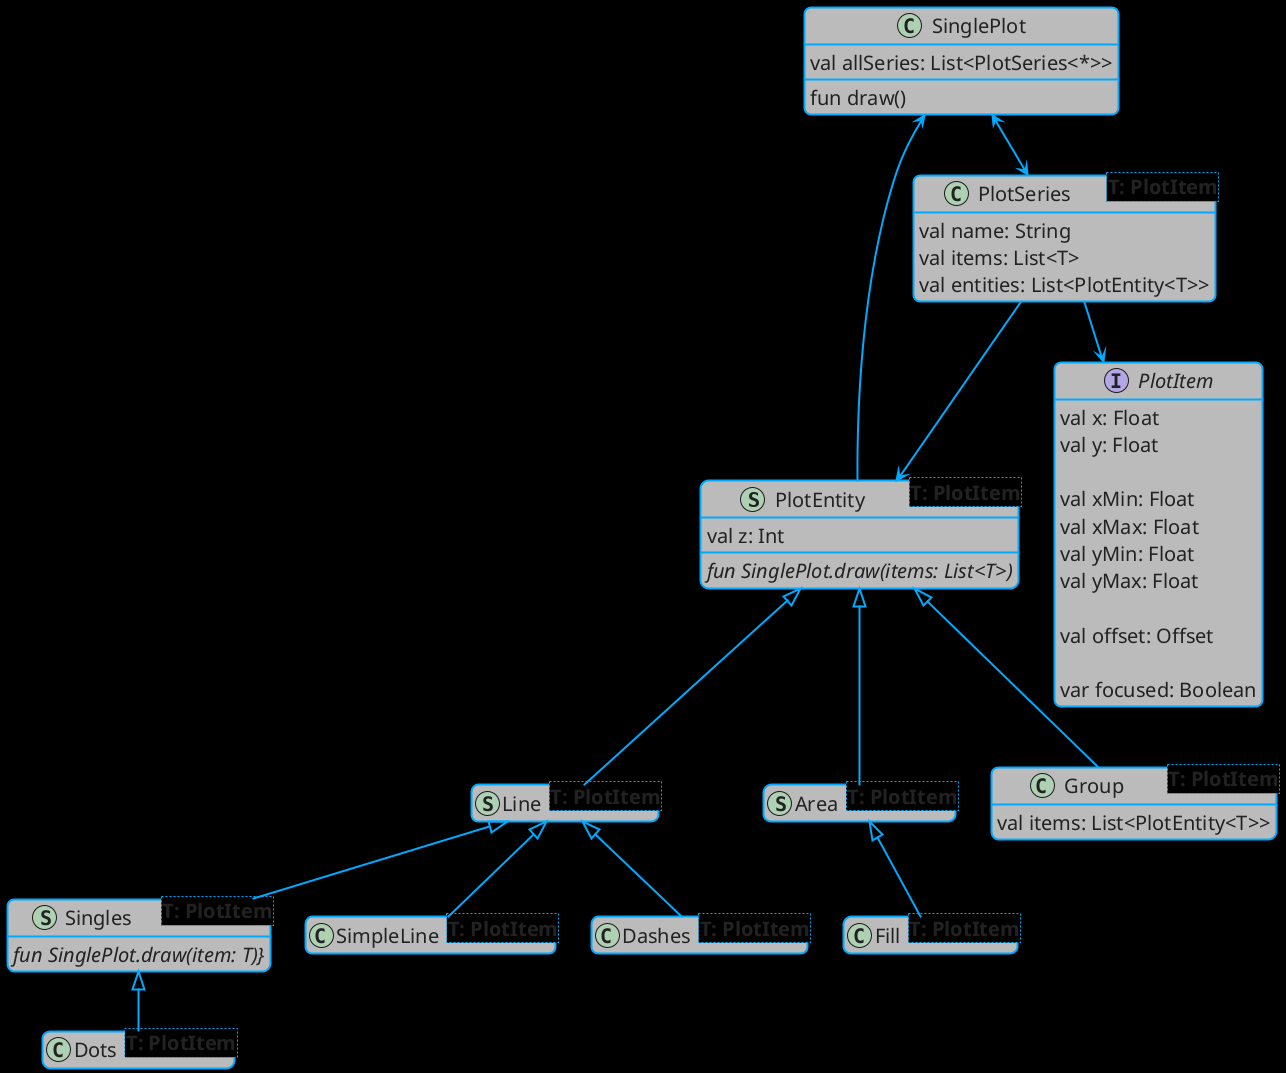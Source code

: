 @startuml
'https://plantuml.com/sequence-diagram

skinparam backgroundColor #000
skinparam defaultFontColor #222
skinparam defaultFontStyle bold
skinparam defaultFontSize 20
skinparam arrowColor #0af
skinparam arrowThickness 2
skinparam packageFontColor #0af
skinparam packageFontSize 17
skinparam packageBackgroundColor #bbb
skinparam classBackgroundColor #bbb
skinparam objectBackgroundColor #bbb
skinparam componentBackgroundColor #bbb
skinparam participantBackgroundColor #bbb
skinparam packageBorderColor #0af
skinparam classBorderColor #0af
skinparam objectBorderColor #0af
skinparam componentBorderColor #0af
skinparam participantBorderColor #0af
skinparam packageBorderThickness 2
skinparam classBorderThickness 2
skinparam objectBorderThickness 2
skinparam componentBorderThickness 2
skinparam participantBorderThickness 2
skinparam titleFontSize 35
skinparam titleFontStyle bold
skinparam roundCorner 15

skinparam stereotypeC<<data>> {
  BackgroundColor #0AF
}
skinparam spotChar<<data>> D
hide class <<data>> stereotype

skinparam stereotypeC<<fragment>> {
  BackgroundColor #0F8
}
skinparam spotChar<<fragment>> F
hide class <<fragment>> stereotype

skinparam stereotypeC<<view>> {
  BackgroundColor #F4F
}
skinparam spotChar<<view>> V
hide class <<view>> stereotype

skinparam stereotypeC<<viewmodel>> {
  BackgroundColor #FF0
}
skinparam spotChar<<viewmodel>> M
hide class <<viewmodel>> stereotype

skinparam stereotypeC<<repository>> {
  BackgroundColor #FA3
}
skinparam spotChar<<repository>> R
hide class <<repository>> stereotype

skinparam stereotypeC<<sealed>> {
  BackgroundColor #3B9
}
skinparam spotChar<<sealed>> S
hide class <<sealed>> stereotype

skinparam stereotypeC<<object>> {
  BackgroundColor #FF0
}
skinparam spotChar<<object>> O
hide class <<object>> stereotype

skinparam stereotypeC<<enumeration>> {
  BackgroundColor #090
}
skinparam spotChar<<enumeration>> E
hide class <<enumeration>> stereotype

hide empty members


class PlotEntity <T: PlotItem> <<sealed>> {
    val z: Int

    {abstract} fun SinglePlot.draw(items: List<T>)
}

class Line <T: PlotItem> <<sealed>> extends PlotEntity
class Singles <T: PlotItem> <<sealed>> extends Line {
    {abstract} fun SinglePlot.draw(item: T)}
}
class Dots <T: PlotItem> extends Singles
class SimpleLine <T: PlotItem> extends Line
class Dashes <T: PlotItem> extends Line

class Area <T: PlotItem> <<sealed>> extends PlotEntity
class Fill <T: PlotItem> extends Area

class Group <T: PlotItem> extends PlotEntity {
    val items: List<PlotEntity<T>>
}


interface PlotItem {
    val x: Float
    val y: Float

    val xMin: Float
    val xMax: Float
    val yMin: Float
    val yMax: Float

    val offset: Offset

    var focused: Boolean
}

class PlotSeries <T: PlotItem>  {
    val name: String
    val items: List<T>
    val entities: List<PlotEntity<T>>
}
PlotSeries --> PlotItem
PlotSeries --> PlotEntity

class SinglePlot {
    val allSeries: List<PlotSeries<*>>

    fun draw()
}
SinglePlot <-- PlotEntity
SinglePlot <--> PlotSeries

@enduml